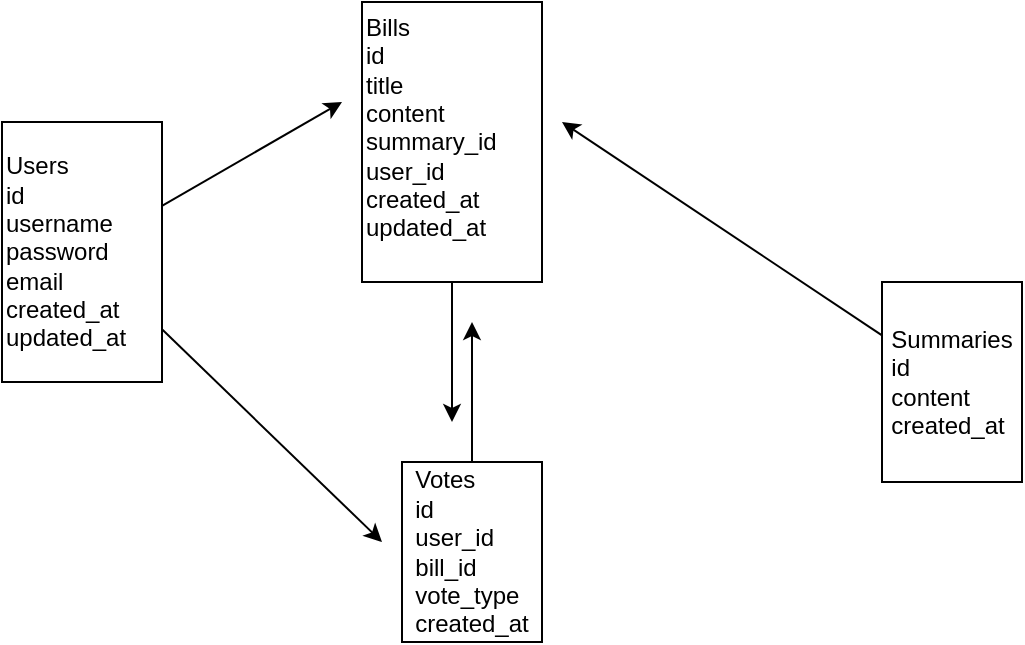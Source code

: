 <mxfile>
    <diagram id="HRl_RPIMcISGKGC7Ov71" name="Page-1">
        <mxGraphModel dx="662" dy="432" grid="1" gridSize="10" guides="1" tooltips="1" connect="1" arrows="1" fold="1" page="1" pageScale="1" pageWidth="850" pageHeight="1100" math="0" shadow="0">
            <root>
                <mxCell id="0"/>
                <mxCell id="1" parent="0"/>
                <mxCell id="10" style="edgeStyle=none;html=1;" parent="1" source="3" edge="1">
                    <mxGeometry relative="1" as="geometry">
                        <mxPoint x="280" y="320" as="targetPoint"/>
                    </mxGeometry>
                </mxCell>
                <mxCell id="11" style="edgeStyle=none;html=1;" parent="1" source="3" edge="1">
                    <mxGeometry relative="1" as="geometry">
                        <mxPoint x="260" y="100" as="targetPoint"/>
                    </mxGeometry>
                </mxCell>
                <mxCell id="3" value="Users&lt;br&gt;id&lt;br&gt;username&lt;br&gt;password&lt;br&gt;email&lt;br&gt;created_at&lt;br&gt;updated_at" style="text;strokeColor=default;align=left;fillColor=none;html=1;verticalAlign=middle;whiteSpace=wrap;rounded=0;" parent="1" vertex="1">
                    <mxGeometry x="90" y="110" width="80" height="130" as="geometry"/>
                </mxCell>
                <mxCell id="13" style="edgeStyle=none;html=1;" parent="1" source="4" edge="1">
                    <mxGeometry relative="1" as="geometry">
                        <mxPoint x="315" y="260" as="targetPoint"/>
                    </mxGeometry>
                </mxCell>
                <mxCell id="4" value="Bills&lt;br&gt;id&lt;br&gt;title&lt;br&gt;content&lt;br&gt;summary_id&lt;br&gt;user_id&lt;br&gt;created_at&lt;br&gt;updated_at&lt;br&gt;&lt;div style=&quot;&quot;&gt;&lt;br&gt;&lt;/div&gt;" style="text;html=1;align=left;verticalAlign=middle;resizable=0;points=[];autosize=1;strokeColor=default;fillColor=none;" parent="1" vertex="1">
                    <mxGeometry x="270" y="50" width="90" height="140" as="geometry"/>
                </mxCell>
                <mxCell id="12" style="edgeStyle=none;html=1;" parent="1" source="5" edge="1">
                    <mxGeometry relative="1" as="geometry">
                        <mxPoint x="325" y="210" as="targetPoint"/>
                    </mxGeometry>
                </mxCell>
                <mxCell id="5" value="&lt;div style=&quot;text-align: left;&quot;&gt;&lt;span style=&quot;background-color: initial;&quot;&gt;Votes&lt;/span&gt;&lt;/div&gt;&lt;div style=&quot;text-align: left;&quot;&gt;&lt;span style=&quot;background-color: initial;&quot;&gt;id&lt;/span&gt;&lt;/div&gt;&lt;div style=&quot;text-align: left;&quot;&gt;&lt;span style=&quot;background-color: initial;&quot;&gt;user_id&lt;/span&gt;&lt;/div&gt;&lt;div style=&quot;text-align: left;&quot;&gt;&lt;span style=&quot;background-color: initial;&quot;&gt;bill_id&lt;/span&gt;&lt;/div&gt;&lt;div style=&quot;text-align: left;&quot;&gt;&lt;span style=&quot;background-color: initial;&quot;&gt;vote_type&lt;/span&gt;&lt;/div&gt;&lt;div style=&quot;text-align: left;&quot;&gt;&lt;span style=&quot;background-color: initial;&quot;&gt;created_at&lt;/span&gt;&lt;/div&gt;" style="text;html=1;strokeColor=default;fillColor=none;align=center;verticalAlign=middle;whiteSpace=wrap;rounded=0;" parent="1" vertex="1">
                    <mxGeometry x="290" y="280" width="70" height="90" as="geometry"/>
                </mxCell>
                <mxCell id="15" style="edgeStyle=none;html=1;" parent="1" source="7" edge="1">
                    <mxGeometry relative="1" as="geometry">
                        <mxPoint x="370" y="110" as="targetPoint"/>
                    </mxGeometry>
                </mxCell>
                <mxCell id="7" value="&lt;div style=&quot;text-align: left;&quot;&gt;&lt;span style=&quot;background-color: initial;&quot;&gt;Summaries&lt;/span&gt;&lt;/div&gt;&lt;div style=&quot;text-align: left;&quot;&gt;&lt;span style=&quot;background-color: initial;&quot;&gt;id&lt;/span&gt;&lt;/div&gt;&lt;div style=&quot;text-align: left;&quot;&gt;&lt;span style=&quot;background-color: initial;&quot;&gt;content&lt;/span&gt;&lt;/div&gt;&lt;div style=&quot;text-align: left;&quot;&gt;&lt;span style=&quot;background-color: initial;&quot;&gt;created_at&lt;/span&gt;&lt;/div&gt;" style="text;html=1;strokeColor=default;fillColor=none;align=center;verticalAlign=middle;whiteSpace=wrap;rounded=0;" parent="1" vertex="1">
                    <mxGeometry x="530" y="190" width="70" height="100" as="geometry"/>
                </mxCell>
            </root>
        </mxGraphModel>
    </diagram>
</mxfile>
